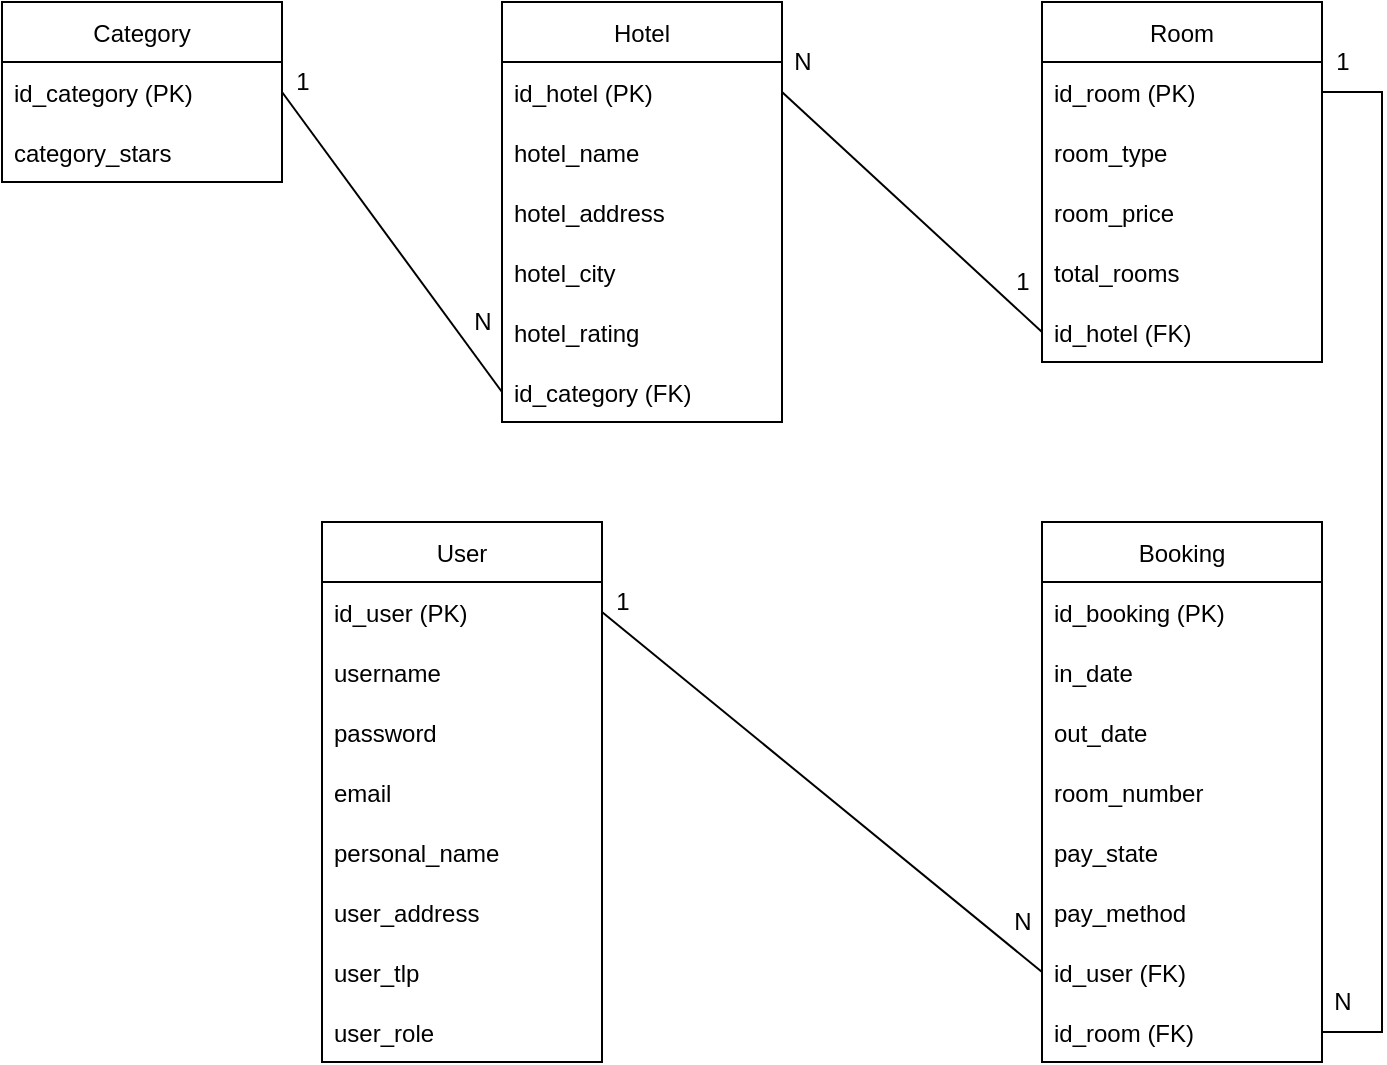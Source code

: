<mxfile version="15.7.3" type="device"><diagram id="Zn_5Ahfnj4yxRrOTCmHB" name="Página-1"><mxGraphModel dx="786" dy="540" grid="1" gridSize="10" guides="1" tooltips="1" connect="1" arrows="1" fold="1" page="1" pageScale="1" pageWidth="827" pageHeight="1169" math="0" shadow="0"><root><mxCell id="0"/><mxCell id="1" parent="0"/><mxCell id="fy6ThHKy6winZ6mV6Ufc-1" value="Category" style="swimlane;fontStyle=0;childLayout=stackLayout;horizontal=1;startSize=30;horizontalStack=0;resizeParent=1;resizeParentMax=0;resizeLast=0;collapsible=1;marginBottom=0;" vertex="1" parent="1"><mxGeometry x="70" y="180" width="140" height="90" as="geometry"/></mxCell><mxCell id="fy6ThHKy6winZ6mV6Ufc-2" value="id_category (PK)" style="text;strokeColor=none;fillColor=none;align=left;verticalAlign=middle;spacingLeft=4;spacingRight=4;overflow=hidden;points=[[0,0.5],[1,0.5]];portConstraint=eastwest;rotatable=0;" vertex="1" parent="fy6ThHKy6winZ6mV6Ufc-1"><mxGeometry y="30" width="140" height="30" as="geometry"/></mxCell><mxCell id="fy6ThHKy6winZ6mV6Ufc-3" value="category_stars" style="text;strokeColor=none;fillColor=none;align=left;verticalAlign=middle;spacingLeft=4;spacingRight=4;overflow=hidden;points=[[0,0.5],[1,0.5]];portConstraint=eastwest;rotatable=0;" vertex="1" parent="fy6ThHKy6winZ6mV6Ufc-1"><mxGeometry y="60" width="140" height="30" as="geometry"/></mxCell><mxCell id="fy6ThHKy6winZ6mV6Ufc-5" value="Hotel" style="swimlane;fontStyle=0;childLayout=stackLayout;horizontal=1;startSize=30;horizontalStack=0;resizeParent=1;resizeParentMax=0;resizeLast=0;collapsible=1;marginBottom=0;" vertex="1" parent="1"><mxGeometry x="320" y="180" width="140" height="210" as="geometry"/></mxCell><mxCell id="fy6ThHKy6winZ6mV6Ufc-6" value="id_hotel (PK)" style="text;strokeColor=none;fillColor=none;align=left;verticalAlign=middle;spacingLeft=4;spacingRight=4;overflow=hidden;points=[[0,0.5],[1,0.5]];portConstraint=eastwest;rotatable=0;" vertex="1" parent="fy6ThHKy6winZ6mV6Ufc-5"><mxGeometry y="30" width="140" height="30" as="geometry"/></mxCell><mxCell id="fy6ThHKy6winZ6mV6Ufc-7" value="hotel_name" style="text;strokeColor=none;fillColor=none;align=left;verticalAlign=middle;spacingLeft=4;spacingRight=4;overflow=hidden;points=[[0,0.5],[1,0.5]];portConstraint=eastwest;rotatable=0;" vertex="1" parent="fy6ThHKy6winZ6mV6Ufc-5"><mxGeometry y="60" width="140" height="30" as="geometry"/></mxCell><mxCell id="fy6ThHKy6winZ6mV6Ufc-8" value="hotel_address" style="text;strokeColor=none;fillColor=none;align=left;verticalAlign=middle;spacingLeft=4;spacingRight=4;overflow=hidden;points=[[0,0.5],[1,0.5]];portConstraint=eastwest;rotatable=0;" vertex="1" parent="fy6ThHKy6winZ6mV6Ufc-5"><mxGeometry y="90" width="140" height="30" as="geometry"/></mxCell><mxCell id="fy6ThHKy6winZ6mV6Ufc-21" value="hotel_city" style="text;strokeColor=none;fillColor=none;align=left;verticalAlign=middle;spacingLeft=4;spacingRight=4;overflow=hidden;points=[[0,0.5],[1,0.5]];portConstraint=eastwest;rotatable=0;" vertex="1" parent="fy6ThHKy6winZ6mV6Ufc-5"><mxGeometry y="120" width="140" height="30" as="geometry"/></mxCell><mxCell id="fy6ThHKy6winZ6mV6Ufc-22" value="hotel_rating" style="text;strokeColor=none;fillColor=none;align=left;verticalAlign=middle;spacingLeft=4;spacingRight=4;overflow=hidden;points=[[0,0.5],[1,0.5]];portConstraint=eastwest;rotatable=0;" vertex="1" parent="fy6ThHKy6winZ6mV6Ufc-5"><mxGeometry y="150" width="140" height="30" as="geometry"/></mxCell><mxCell id="fy6ThHKy6winZ6mV6Ufc-23" value="id_category (FK)" style="text;strokeColor=none;fillColor=none;align=left;verticalAlign=middle;spacingLeft=4;spacingRight=4;overflow=hidden;points=[[0,0.5],[1,0.5]];portConstraint=eastwest;rotatable=0;" vertex="1" parent="fy6ThHKy6winZ6mV6Ufc-5"><mxGeometry y="180" width="140" height="30" as="geometry"/></mxCell><mxCell id="fy6ThHKy6winZ6mV6Ufc-9" value="Room" style="swimlane;fontStyle=0;childLayout=stackLayout;horizontal=1;startSize=30;horizontalStack=0;resizeParent=1;resizeParentMax=0;resizeLast=0;collapsible=1;marginBottom=0;" vertex="1" parent="1"><mxGeometry x="590" y="180" width="140" height="180" as="geometry"/></mxCell><mxCell id="fy6ThHKy6winZ6mV6Ufc-10" value="id_room (PK)" style="text;strokeColor=none;fillColor=none;align=left;verticalAlign=middle;spacingLeft=4;spacingRight=4;overflow=hidden;points=[[0,0.5],[1,0.5]];portConstraint=eastwest;rotatable=0;" vertex="1" parent="fy6ThHKy6winZ6mV6Ufc-9"><mxGeometry y="30" width="140" height="30" as="geometry"/></mxCell><mxCell id="fy6ThHKy6winZ6mV6Ufc-11" value="room_type" style="text;strokeColor=none;fillColor=none;align=left;verticalAlign=middle;spacingLeft=4;spacingRight=4;overflow=hidden;points=[[0,0.5],[1,0.5]];portConstraint=eastwest;rotatable=0;" vertex="1" parent="fy6ThHKy6winZ6mV6Ufc-9"><mxGeometry y="60" width="140" height="30" as="geometry"/></mxCell><mxCell id="fy6ThHKy6winZ6mV6Ufc-12" value="room_price" style="text;strokeColor=none;fillColor=none;align=left;verticalAlign=middle;spacingLeft=4;spacingRight=4;overflow=hidden;points=[[0,0.5],[1,0.5]];portConstraint=eastwest;rotatable=0;" vertex="1" parent="fy6ThHKy6winZ6mV6Ufc-9"><mxGeometry y="90" width="140" height="30" as="geometry"/></mxCell><mxCell id="fy6ThHKy6winZ6mV6Ufc-30" value="total_rooms" style="text;strokeColor=none;fillColor=none;align=left;verticalAlign=middle;spacingLeft=4;spacingRight=4;overflow=hidden;points=[[0,0.5],[1,0.5]];portConstraint=eastwest;rotatable=0;" vertex="1" parent="fy6ThHKy6winZ6mV6Ufc-9"><mxGeometry y="120" width="140" height="30" as="geometry"/></mxCell><mxCell id="fy6ThHKy6winZ6mV6Ufc-31" value="id_hotel (FK)" style="text;strokeColor=none;fillColor=none;align=left;verticalAlign=middle;spacingLeft=4;spacingRight=4;overflow=hidden;points=[[0,0.5],[1,0.5]];portConstraint=eastwest;rotatable=0;" vertex="1" parent="fy6ThHKy6winZ6mV6Ufc-9"><mxGeometry y="150" width="140" height="30" as="geometry"/></mxCell><mxCell id="fy6ThHKy6winZ6mV6Ufc-13" value="Booking" style="swimlane;fontStyle=0;childLayout=stackLayout;horizontal=1;startSize=30;horizontalStack=0;resizeParent=1;resizeParentMax=0;resizeLast=0;collapsible=1;marginBottom=0;" vertex="1" parent="1"><mxGeometry x="590" y="440" width="140" height="270" as="geometry"/></mxCell><mxCell id="fy6ThHKy6winZ6mV6Ufc-14" value="id_booking (PK)" style="text;strokeColor=none;fillColor=none;align=left;verticalAlign=middle;spacingLeft=4;spacingRight=4;overflow=hidden;points=[[0,0.5],[1,0.5]];portConstraint=eastwest;rotatable=0;" vertex="1" parent="fy6ThHKy6winZ6mV6Ufc-13"><mxGeometry y="30" width="140" height="30" as="geometry"/></mxCell><mxCell id="fy6ThHKy6winZ6mV6Ufc-15" value="in_date" style="text;strokeColor=none;fillColor=none;align=left;verticalAlign=middle;spacingLeft=4;spacingRight=4;overflow=hidden;points=[[0,0.5],[1,0.5]];portConstraint=eastwest;rotatable=0;" vertex="1" parent="fy6ThHKy6winZ6mV6Ufc-13"><mxGeometry y="60" width="140" height="30" as="geometry"/></mxCell><mxCell id="fy6ThHKy6winZ6mV6Ufc-16" value="out_date" style="text;strokeColor=none;fillColor=none;align=left;verticalAlign=middle;spacingLeft=4;spacingRight=4;overflow=hidden;points=[[0,0.5],[1,0.5]];portConstraint=eastwest;rotatable=0;" vertex="1" parent="fy6ThHKy6winZ6mV6Ufc-13"><mxGeometry y="90" width="140" height="30" as="geometry"/></mxCell><mxCell id="fy6ThHKy6winZ6mV6Ufc-32" value="room_number" style="text;strokeColor=none;fillColor=none;align=left;verticalAlign=middle;spacingLeft=4;spacingRight=4;overflow=hidden;points=[[0,0.5],[1,0.5]];portConstraint=eastwest;rotatable=0;" vertex="1" parent="fy6ThHKy6winZ6mV6Ufc-13"><mxGeometry y="120" width="140" height="30" as="geometry"/></mxCell><mxCell id="fy6ThHKy6winZ6mV6Ufc-33" value="pay_state" style="text;strokeColor=none;fillColor=none;align=left;verticalAlign=middle;spacingLeft=4;spacingRight=4;overflow=hidden;points=[[0,0.5],[1,0.5]];portConstraint=eastwest;rotatable=0;" vertex="1" parent="fy6ThHKy6winZ6mV6Ufc-13"><mxGeometry y="150" width="140" height="30" as="geometry"/></mxCell><mxCell id="fy6ThHKy6winZ6mV6Ufc-34" value="pay_method" style="text;strokeColor=none;fillColor=none;align=left;verticalAlign=middle;spacingLeft=4;spacingRight=4;overflow=hidden;points=[[0,0.5],[1,0.5]];portConstraint=eastwest;rotatable=0;" vertex="1" parent="fy6ThHKy6winZ6mV6Ufc-13"><mxGeometry y="180" width="140" height="30" as="geometry"/></mxCell><mxCell id="fy6ThHKy6winZ6mV6Ufc-35" value="id_user (FK)" style="text;strokeColor=none;fillColor=none;align=left;verticalAlign=middle;spacingLeft=4;spacingRight=4;overflow=hidden;points=[[0,0.5],[1,0.5]];portConstraint=eastwest;rotatable=0;" vertex="1" parent="fy6ThHKy6winZ6mV6Ufc-13"><mxGeometry y="210" width="140" height="30" as="geometry"/></mxCell><mxCell id="fy6ThHKy6winZ6mV6Ufc-36" value="id_room (FK)" style="text;strokeColor=none;fillColor=none;align=left;verticalAlign=middle;spacingLeft=4;spacingRight=4;overflow=hidden;points=[[0,0.5],[1,0.5]];portConstraint=eastwest;rotatable=0;" vertex="1" parent="fy6ThHKy6winZ6mV6Ufc-13"><mxGeometry y="240" width="140" height="30" as="geometry"/></mxCell><mxCell id="fy6ThHKy6winZ6mV6Ufc-17" value="User" style="swimlane;fontStyle=0;childLayout=stackLayout;horizontal=1;startSize=30;horizontalStack=0;resizeParent=1;resizeParentMax=0;resizeLast=0;collapsible=1;marginBottom=0;" vertex="1" parent="1"><mxGeometry x="230" y="440" width="140" height="270" as="geometry"/></mxCell><mxCell id="fy6ThHKy6winZ6mV6Ufc-18" value="id_user (PK)" style="text;strokeColor=none;fillColor=none;align=left;verticalAlign=middle;spacingLeft=4;spacingRight=4;overflow=hidden;points=[[0,0.5],[1,0.5]];portConstraint=eastwest;rotatable=0;" vertex="1" parent="fy6ThHKy6winZ6mV6Ufc-17"><mxGeometry y="30" width="140" height="30" as="geometry"/></mxCell><mxCell id="fy6ThHKy6winZ6mV6Ufc-19" value="username" style="text;strokeColor=none;fillColor=none;align=left;verticalAlign=middle;spacingLeft=4;spacingRight=4;overflow=hidden;points=[[0,0.5],[1,0.5]];portConstraint=eastwest;rotatable=0;" vertex="1" parent="fy6ThHKy6winZ6mV6Ufc-17"><mxGeometry y="60" width="140" height="30" as="geometry"/></mxCell><mxCell id="fy6ThHKy6winZ6mV6Ufc-20" value="password" style="text;strokeColor=none;fillColor=none;align=left;verticalAlign=middle;spacingLeft=4;spacingRight=4;overflow=hidden;points=[[0,0.5],[1,0.5]];portConstraint=eastwest;rotatable=0;" vertex="1" parent="fy6ThHKy6winZ6mV6Ufc-17"><mxGeometry y="90" width="140" height="30" as="geometry"/></mxCell><mxCell id="fy6ThHKy6winZ6mV6Ufc-43" value="email" style="text;strokeColor=none;fillColor=none;align=left;verticalAlign=middle;spacingLeft=4;spacingRight=4;overflow=hidden;points=[[0,0.5],[1,0.5]];portConstraint=eastwest;rotatable=0;" vertex="1" parent="fy6ThHKy6winZ6mV6Ufc-17"><mxGeometry y="120" width="140" height="30" as="geometry"/></mxCell><mxCell id="fy6ThHKy6winZ6mV6Ufc-44" value="personal_name" style="text;strokeColor=none;fillColor=none;align=left;verticalAlign=middle;spacingLeft=4;spacingRight=4;overflow=hidden;points=[[0,0.5],[1,0.5]];portConstraint=eastwest;rotatable=0;" vertex="1" parent="fy6ThHKy6winZ6mV6Ufc-17"><mxGeometry y="150" width="140" height="30" as="geometry"/></mxCell><mxCell id="fy6ThHKy6winZ6mV6Ufc-45" value="user_address" style="text;strokeColor=none;fillColor=none;align=left;verticalAlign=middle;spacingLeft=4;spacingRight=4;overflow=hidden;points=[[0,0.5],[1,0.5]];portConstraint=eastwest;rotatable=0;" vertex="1" parent="fy6ThHKy6winZ6mV6Ufc-17"><mxGeometry y="180" width="140" height="30" as="geometry"/></mxCell><mxCell id="fy6ThHKy6winZ6mV6Ufc-46" value="user_tlp" style="text;strokeColor=none;fillColor=none;align=left;verticalAlign=middle;spacingLeft=4;spacingRight=4;overflow=hidden;points=[[0,0.5],[1,0.5]];portConstraint=eastwest;rotatable=0;" vertex="1" parent="fy6ThHKy6winZ6mV6Ufc-17"><mxGeometry y="210" width="140" height="30" as="geometry"/></mxCell><mxCell id="fy6ThHKy6winZ6mV6Ufc-47" value="user_role" style="text;strokeColor=none;fillColor=none;align=left;verticalAlign=middle;spacingLeft=4;spacingRight=4;overflow=hidden;points=[[0,0.5],[1,0.5]];portConstraint=eastwest;rotatable=0;" vertex="1" parent="fy6ThHKy6winZ6mV6Ufc-17"><mxGeometry y="240" width="140" height="30" as="geometry"/></mxCell><mxCell id="fy6ThHKy6winZ6mV6Ufc-24" value="" style="endArrow=none;html=1;rounded=0;exitX=1;exitY=0.5;exitDx=0;exitDy=0;entryX=0;entryY=0.5;entryDx=0;entryDy=0;" edge="1" parent="1" source="fy6ThHKy6winZ6mV6Ufc-2" target="fy6ThHKy6winZ6mV6Ufc-23"><mxGeometry width="50" height="50" relative="1" as="geometry"><mxPoint x="390" y="420" as="sourcePoint"/><mxPoint x="440" y="370" as="targetPoint"/></mxGeometry></mxCell><mxCell id="fy6ThHKy6winZ6mV6Ufc-25" value="1" style="text;html=1;align=center;verticalAlign=middle;resizable=0;points=[];autosize=1;strokeColor=none;fillColor=none;" vertex="1" parent="1"><mxGeometry x="210" y="210" width="20" height="20" as="geometry"/></mxCell><mxCell id="fy6ThHKy6winZ6mV6Ufc-26" value="N" style="text;html=1;align=center;verticalAlign=middle;resizable=0;points=[];autosize=1;strokeColor=none;fillColor=none;" vertex="1" parent="1"><mxGeometry x="300" y="330" width="20" height="20" as="geometry"/></mxCell><mxCell id="fy6ThHKy6winZ6mV6Ufc-27" value="" style="endArrow=none;html=1;rounded=0;entryX=0;entryY=0.5;entryDx=0;entryDy=0;exitX=1;exitY=0.5;exitDx=0;exitDy=0;" edge="1" parent="1" source="fy6ThHKy6winZ6mV6Ufc-6" target="fy6ThHKy6winZ6mV6Ufc-31"><mxGeometry width="50" height="50" relative="1" as="geometry"><mxPoint x="390" y="420" as="sourcePoint"/><mxPoint x="440" y="370" as="targetPoint"/></mxGeometry></mxCell><mxCell id="fy6ThHKy6winZ6mV6Ufc-28" value="N" style="text;html=1;align=center;verticalAlign=middle;resizable=0;points=[];autosize=1;strokeColor=none;fillColor=none;" vertex="1" parent="1"><mxGeometry x="460" y="200" width="20" height="20" as="geometry"/></mxCell><mxCell id="fy6ThHKy6winZ6mV6Ufc-29" value="1" style="text;html=1;align=center;verticalAlign=middle;resizable=0;points=[];autosize=1;strokeColor=none;fillColor=none;" vertex="1" parent="1"><mxGeometry x="570" y="310" width="20" height="20" as="geometry"/></mxCell><mxCell id="fy6ThHKy6winZ6mV6Ufc-37" value="" style="endArrow=none;html=1;rounded=0;entryX=1;entryY=0.5;entryDx=0;entryDy=0;exitX=1;exitY=0.5;exitDx=0;exitDy=0;" edge="1" parent="1" source="fy6ThHKy6winZ6mV6Ufc-10" target="fy6ThHKy6winZ6mV6Ufc-36"><mxGeometry width="50" height="50" relative="1" as="geometry"><mxPoint x="390" y="770" as="sourcePoint"/><mxPoint x="440" y="720" as="targetPoint"/><Array as="points"><mxPoint x="760" y="225"/><mxPoint x="760" y="695"/></Array></mxGeometry></mxCell><mxCell id="fy6ThHKy6winZ6mV6Ufc-38" value="1" style="text;html=1;align=center;verticalAlign=middle;resizable=0;points=[];autosize=1;strokeColor=none;fillColor=none;" vertex="1" parent="1"><mxGeometry x="730" y="200" width="20" height="20" as="geometry"/></mxCell><mxCell id="fy6ThHKy6winZ6mV6Ufc-39" value="N" style="text;html=1;align=center;verticalAlign=middle;resizable=0;points=[];autosize=1;strokeColor=none;fillColor=none;" vertex="1" parent="1"><mxGeometry x="730" y="670" width="20" height="20" as="geometry"/></mxCell><mxCell id="fy6ThHKy6winZ6mV6Ufc-40" value="" style="endArrow=none;html=1;rounded=0;exitX=1;exitY=0.5;exitDx=0;exitDy=0;entryX=0;entryY=0.5;entryDx=0;entryDy=0;" edge="1" parent="1" source="fy6ThHKy6winZ6mV6Ufc-18" target="fy6ThHKy6winZ6mV6Ufc-35"><mxGeometry width="50" height="50" relative="1" as="geometry"><mxPoint x="390" y="480" as="sourcePoint"/><mxPoint x="440" y="430" as="targetPoint"/></mxGeometry></mxCell><mxCell id="fy6ThHKy6winZ6mV6Ufc-41" value="N" style="text;html=1;align=center;verticalAlign=middle;resizable=0;points=[];autosize=1;strokeColor=none;fillColor=none;" vertex="1" parent="1"><mxGeometry x="570" y="630" width="20" height="20" as="geometry"/></mxCell><mxCell id="fy6ThHKy6winZ6mV6Ufc-42" value="1" style="text;html=1;align=center;verticalAlign=middle;resizable=0;points=[];autosize=1;strokeColor=none;fillColor=none;" vertex="1" parent="1"><mxGeometry x="370" y="470" width="20" height="20" as="geometry"/></mxCell></root></mxGraphModel></diagram></mxfile>
